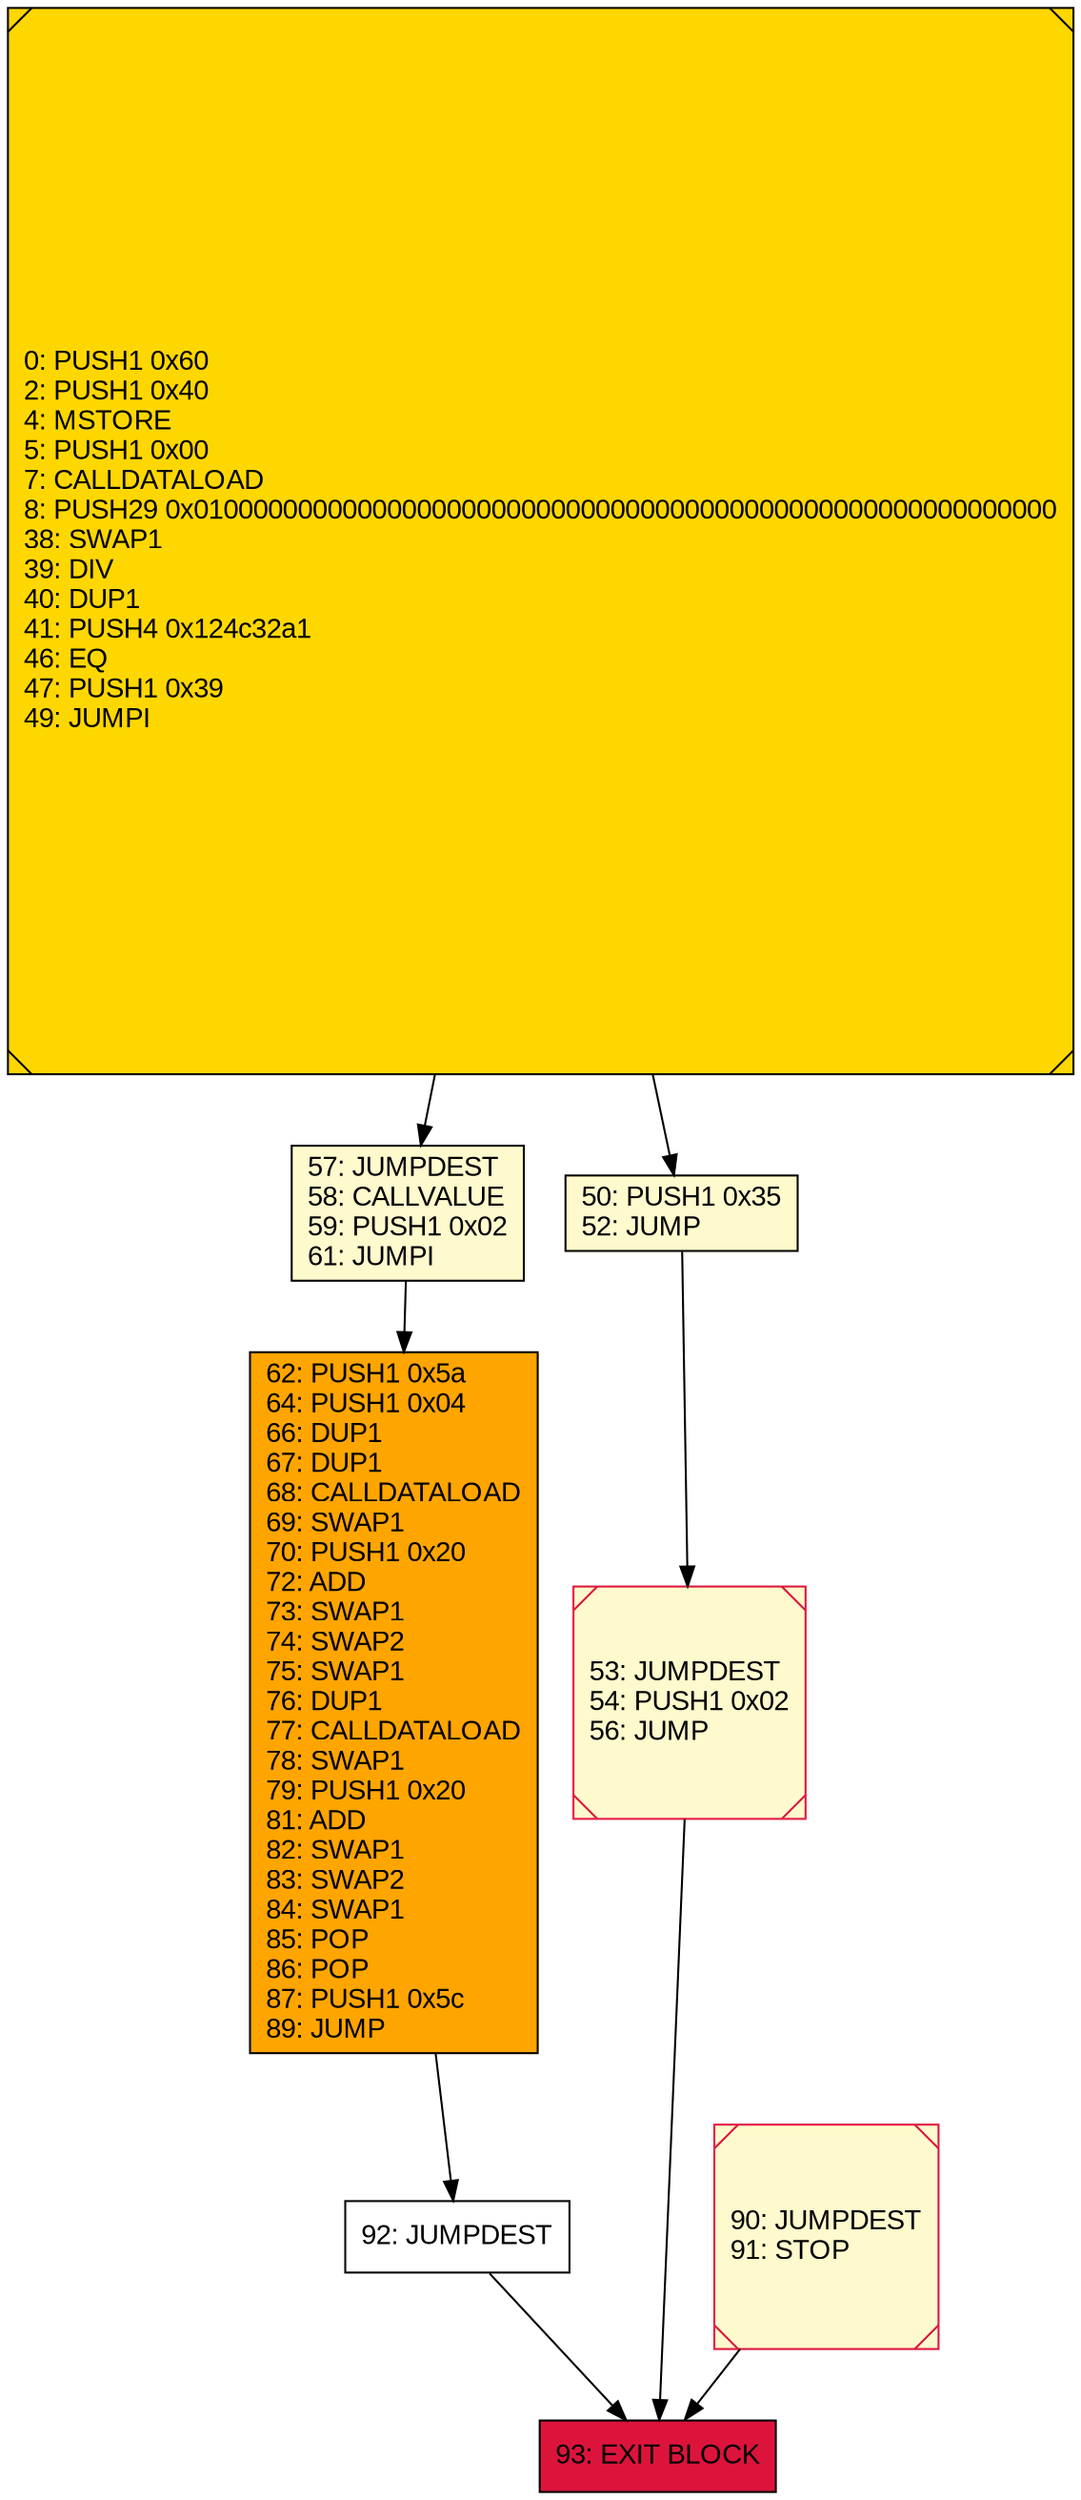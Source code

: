 digraph G {
bgcolor=transparent rankdir=UD;
node [shape=box style=filled color=black fillcolor=white fontname=arial fontcolor=black];
92 [label="92: JUMPDEST\l" ];
57 [label="57: JUMPDEST\l58: CALLVALUE\l59: PUSH1 0x02\l61: JUMPI\l" fillcolor=lemonchiffon ];
93 [label="93: JUMPDEST\l94: POP\l95: POP\l96: JUMP\l" ];
62 [label="62: PUSH1 0x5a\l64: PUSH1 0x04\l66: DUP1\l67: DUP1\l68: CALLDATALOAD\l69: SWAP1\l70: PUSH1 0x20\l72: ADD\l73: SWAP1\l74: SWAP2\l75: SWAP1\l76: DUP1\l77: CALLDATALOAD\l78: SWAP1\l79: PUSH1 0x20\l81: ADD\l82: SWAP1\l83: SWAP2\l84: SWAP1\l85: POP\l86: POP\l87: PUSH1 0x5c\l89: JUMP\l" fillcolor=orange ];
50 [label="50: PUSH1 0x35\l52: JUMP\l" fillcolor=lemonchiffon ];
93 [label="93: EXIT BLOCK\l" fillcolor=crimson ];
53 [label="53: JUMPDEST\l54: PUSH1 0x02\l56: JUMP\l" fillcolor=lemonchiffon shape=Msquare color=crimson ];
90 [label="90: JUMPDEST\l91: STOP\l" fillcolor=lemonchiffon shape=Msquare color=crimson ];
0 [label="0: PUSH1 0x60\l2: PUSH1 0x40\l4: MSTORE\l5: PUSH1 0x00\l7: CALLDATALOAD\l8: PUSH29 0x0100000000000000000000000000000000000000000000000000000000\l38: SWAP1\l39: DIV\l40: DUP1\l41: PUSH4 0x124c32a1\l46: EQ\l47: PUSH1 0x39\l49: JUMPI\l" fillcolor=lemonchiffon shape=Msquare fillcolor=gold ];
0 -> 50;
50 -> 53;
53 -> 93;
90 -> 93;
92 -> 93;
57 -> 62;
62 -> 92;
0 -> 57;
}